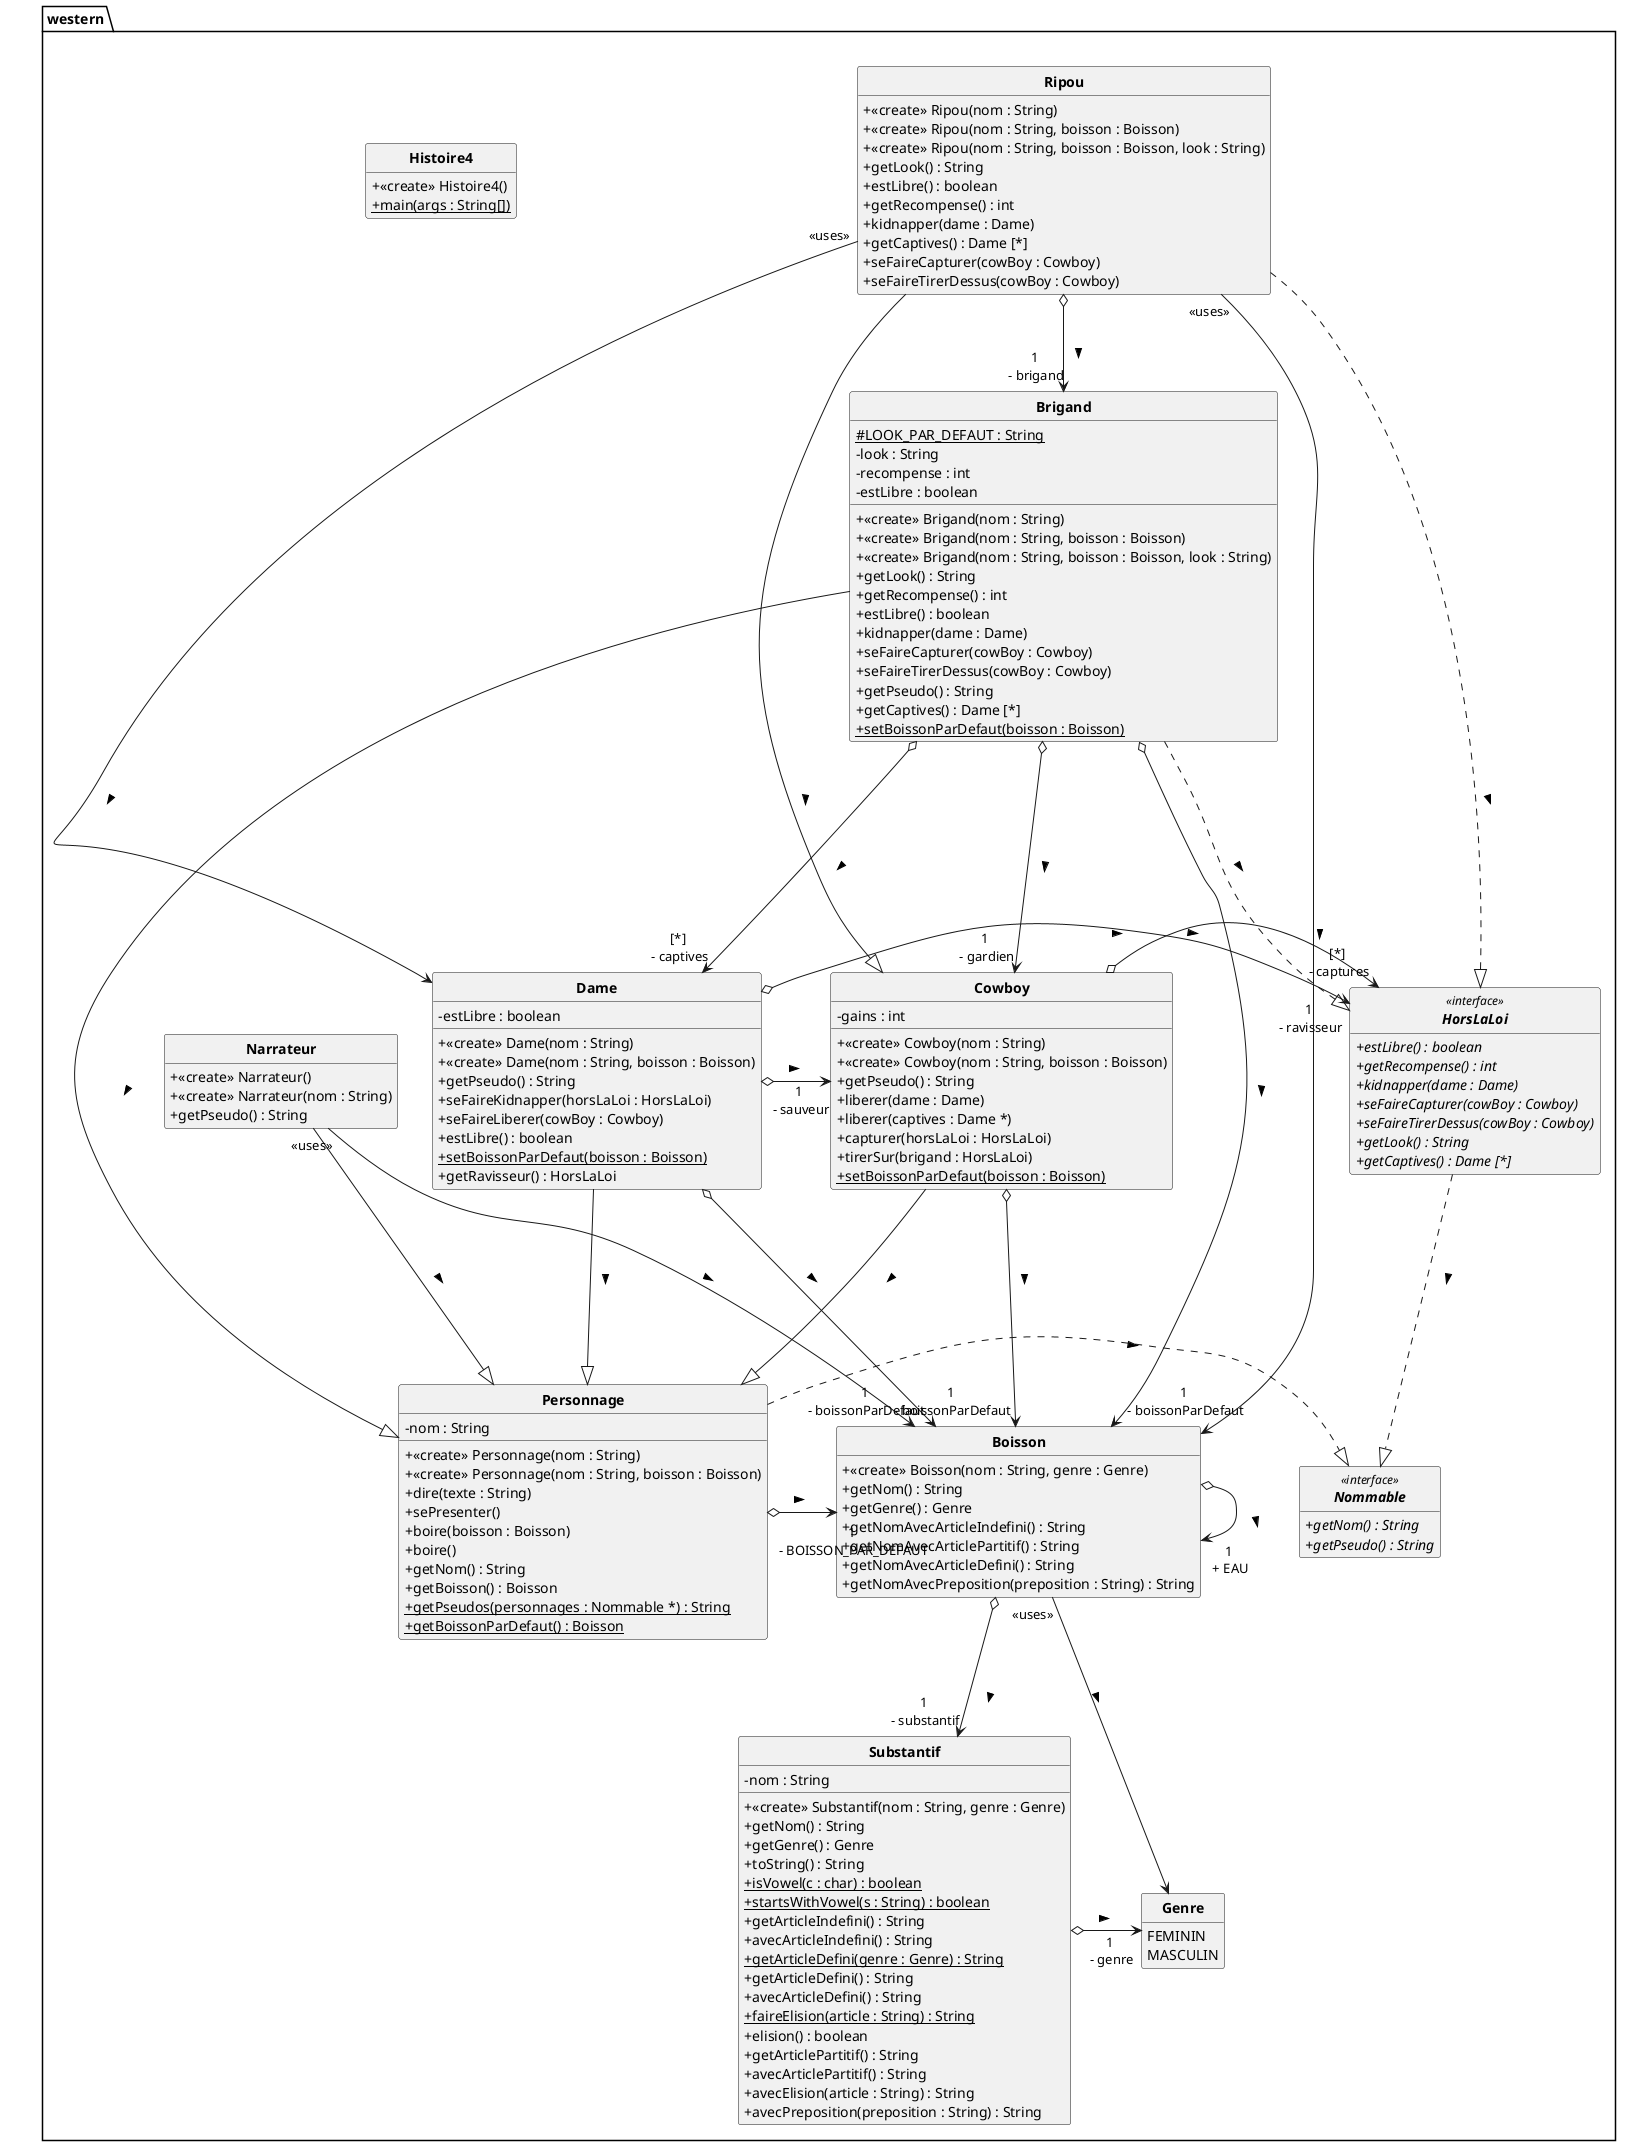 @startuml
'https://plantuml.com/class-diagram
skinparam style strictuml
skinparam classAttributeIconSize 0
skinparam classFontStyle Bold

hide empty members

package western{
class Boisson{
	+ <<create>> Boisson(nom : String, genre : Genre)
	+ getNom() : String
	+ getGenre() : Genre
	+ getNomAvecArticleIndefini() : String
	+ getNomAvecArticlePartitif() : String
	+ getNomAvecArticleDefini() : String
	+ getNomAvecPreposition(preposition : String) : String
}

class Brigand{
	# LOOK_PAR_DEFAUT : String {static}
	- look : String
	- recompense : int
	- estLibre : boolean
	+ <<create>> Brigand(nom : String)
	+ <<create>> Brigand(nom : String, boisson : Boisson)
	+ <<create>> Brigand(nom : String, boisson : Boisson, look : String)
	+ getLook() : String
	+ getRecompense() : int
	+ estLibre() : boolean
	+ kidnapper(dame : Dame)
	+ seFaireCapturer(cowBoy : Cowboy)
	+ seFaireTirerDessus(cowBoy : Cowboy)
	+ getPseudo() : String
	+ getCaptives() : Dame [*]
	
	
	+ setBoissonParDefaut(boisson : Boisson) {static}
}

class Cowboy{
	- gains : int
	+ <<create>> Cowboy(nom : String)
	+ <<create>> Cowboy(nom : String, boisson : Boisson)
	+ getPseudo() : String
	+ liberer(dame : Dame)
	+ liberer(captives : Dame *)
	+ capturer(horsLaLoi : HorsLaLoi)
	+ tirerSur(brigand : HorsLaLoi)
	
	
	+ setBoissonParDefaut(boisson : Boisson) {static}
}

class Dame{
	- estLibre : boolean
	+ <<create>> Dame(nom : String)
	+ <<create>> Dame(nom : String, boisson : Boisson)
	+ getPseudo() : String
	+ seFaireKidnapper(horsLaLoi : HorsLaLoi)
	+ seFaireLiberer(cowBoy : Cowboy)
	+ estLibre() : boolean
	
	
	+ setBoissonParDefaut(boisson : Boisson) {static}
	+ getRavisseur() : HorsLaLoi
}

class Genre{
	FEMININ
	MASCULIN
}

class Histoire4{
	+ <<create>> Histoire4()
	+ main(args : String[]) {static}
}

interface HorsLaLoi<<interface>>{
	+ estLibre() {abstract} : boolean
	+ getRecompense() {abstract} : int
	+ kidnapper(dame : Dame) {abstract}
	+ seFaireCapturer(cowBoy : Cowboy) {abstract}
	+ seFaireTirerDessus(cowBoy : Cowboy) {abstract}
	+ getLook() {abstract} : String
	+ getCaptives() {abstract} : Dame [*]
}

class Narrateur{
	+ <<create>> Narrateur()
	+ <<create>> Narrateur(nom : String)
	
	
	
	+ getPseudo() : String
}

interface Nommable<<interface>>{
	+ getNom() {abstract} : String
	+ getPseudo() {abstract} : String
}

class Personnage{
	- nom : String
	+ <<create>> Personnage(nom : String)
	+ <<create>> Personnage(nom : String, boisson : Boisson)
	+ dire(texte : String)
	+ sePresenter()
	+ boire(boisson : Boisson)
	+ boire()
	+ getNom() : String
	+ getBoisson() : Boisson
	+ getPseudos(personnages : Nommable *) {static} : String
	+ getBoissonParDefaut() {static} : Boisson
}

class Ripou{
	+ <<create>> Ripou(nom : String)
	+ <<create>> Ripou(nom : String, boisson : Boisson)
	+ <<create>> Ripou(nom : String, boisson : Boisson, look : String)
	+ getLook() : String
	+ estLibre() : boolean
	+ getRecompense() : int
	+ kidnapper(dame : Dame)
	+ getCaptives() : Dame [*]
	+ seFaireCapturer(cowBoy : Cowboy)
	+ seFaireTirerDessus(cowBoy : Cowboy)
	
	
	
}

class Substantif{
	- nom : String
	+ <<create>> Substantif(nom : String, genre : Genre)
	+ getNom() : String
	+ getGenre() : Genre
	+ toString() : String
	+ isVowel(c : char) {static} : boolean
	+ startsWithVowel(s : String) {static} : boolean
	+ getArticleIndefini() : String
	+ avecArticleIndefini() : String
	+ getArticleDefini(genre : Genre) {static} : String
	+ getArticleDefini() : String
	+ avecArticleDefini() : String
	+ faireElision(article : String) {static} : String
	+ elision() : boolean
	+ getArticlePartitif() : String
	+ avecArticlePartitif() : String
	+ avecElision(article : String) : String
	+ avecPreposition(preposition : String) : String
}


'@PumlAggregation
Boisson o--> "1\n - substantif" Substantif : "          \n >"

'@PumlAggregation
Boisson o-> "1\n + EAU" Boisson : "          \n >"
Boisson -> Genre : "<<uses>>"\n >

'@PumlAggregation
Brigand o---> "[*]\n - captives" Dame : "          \n >"

'@PumlAggregation
Brigand o--> "1\n - gardien" Cowboy : "          \n >"

'@PumlAggregation
Brigand o-> "1\n - boissonParDefaut" Boisson : "          \n >"
Brigand ----|> Personnage : "          \n >"
Brigand .|> HorsLaLoi : "          \n >"

'@PumlAggregation
Cowboy o-> "[*]\n - captures" HorsLaLoi : "          \n >"

'@PumlAggregation
Cowboy o-> "1\n - boissonParDefaut" Boisson : "          \n >"
Cowboy ---|> Personnage : "          \n >"

'@PumlAggregation
Dame o-> "1\n - sauveur" Cowboy : "          \n >"

'@PumlAggregation
Dame o-> "1\n - ravisseur" HorsLaLoi : "          \n >"

'@PumlAggregation
Dame o-> "1\n - boissonParDefaut" Boisson : "          \n >"
Dame --|> Personnage : "          \n >"
HorsLaLoi ...|> Nommable : "          \n >"
Narrateur ---|> Personnage : "          \n >"
Narrateur -> Boisson : "<<uses>>"\n >

'@PumlAggregation
Personnage o-> "1\n - BOISSON_PAR_DEFAUT" Boisson : "          \n >"
Personnage .|> Nommable : "          \n >"

'@PumlAggregation
Ripou o--> "1\n - brigand" Brigand : "          \n >"
Ripou ---|> Cowboy : "          \n >"
Ripou ..|> HorsLaLoi : "          \n >"
Ripou -> Boisson : "<<uses>>"\n >
Ripou ----> Dame : "<<uses>>"\n >

'@PumlAggregation
Substantif o-> "1\n - genre" Genre : "          \n >"

}
@enduml